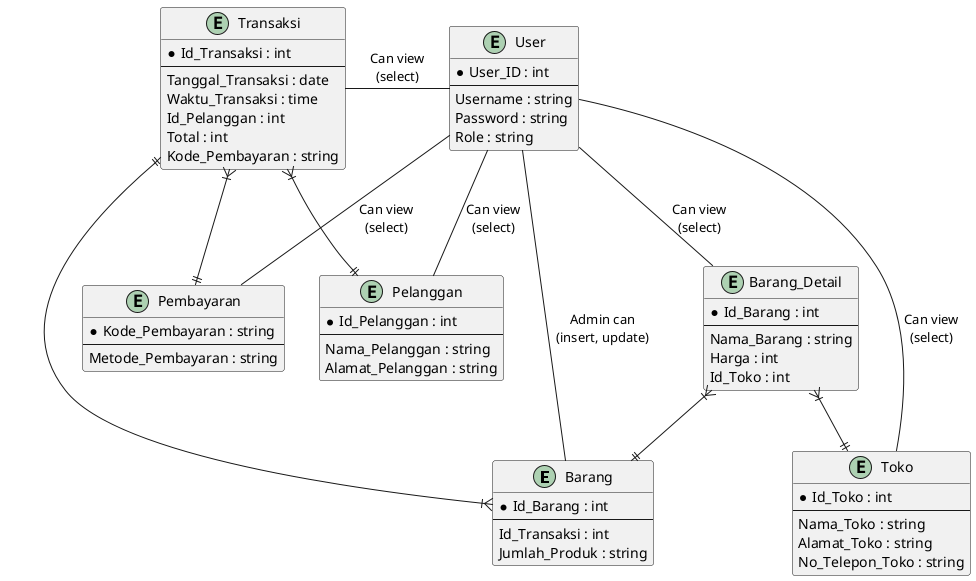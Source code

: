 @startuml
entity "Barang" as Barang {
  * Id_Barang : int
  --
  Id_Transaksi : int
  Jumlah_Produk : string
}

entity "Transaksi" as Transaksi {
  * Id_Transaksi : int
  --
  Tanggal_Transaksi : date
  Waktu_Transaksi : time
  Id_Pelanggan : int
  Total : int
  Kode_Pembayaran : string
}

entity "Pelanggan" as Pelanggan {
  * Id_Pelanggan : int
  --
  Nama_Pelanggan : string
  Alamat_Pelanggan : string
}

entity "Barang_Detail" as Barang_Detail {
  * Id_Barang : int
  --
  Nama_Barang : string
  Harga : int
  Id_Toko : int
}

entity "Pembayaran" as Pembayaran {
  * Kode_Pembayaran : string
  --
  Metode_Pembayaran : string
}

entity "Toko" as Toko {
  * Id_Toko : int
  --
  Nama_Toko : string
  Alamat_Toko : string
  No_Telepon_Toko : string
}

entity "User" as User {
  * User_ID : int
  --
  Username : string
  Password : string
  Role : string
}

Barang }|--|| Transaksi
Transaksi }|--|| Pelanggan
Barang_Detail }|--|| Barang
Transaksi }|--|| Pembayaran
Barang_Detail }|--|| Toko
User -left- Transaksi : "Can view\n(select)"
User -down- Barang : "Admin can\n(insert, update)"
User -down- Pelanggan : "Can view\n(select)"
User -down- Barang_Detail : "Can view\n(select)"
User -down- Pembayaran : "Can view\n(select)"
User -down- Toko : "Can view\n(select)"
@enduml
